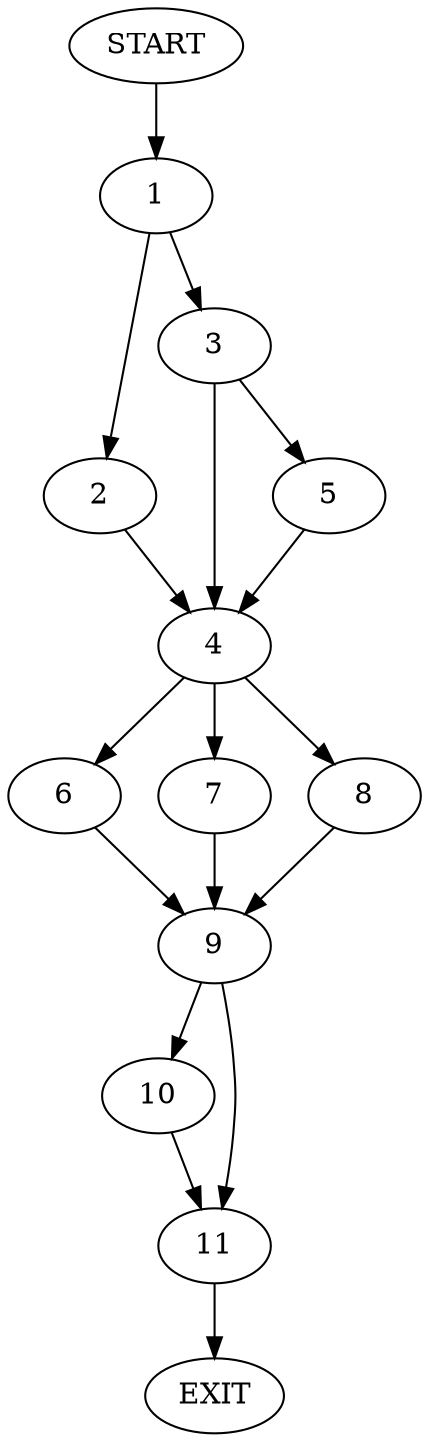 digraph {
0 [label="START"]
12 [label="EXIT"]
0 -> 1
1 -> 2
1 -> 3
2 -> 4
3 -> 5
3 -> 4
4 -> 6
4 -> 7
4 -> 8
5 -> 4
8 -> 9
7 -> 9
6 -> 9
9 -> 10
9 -> 11
11 -> 12
10 -> 11
}

